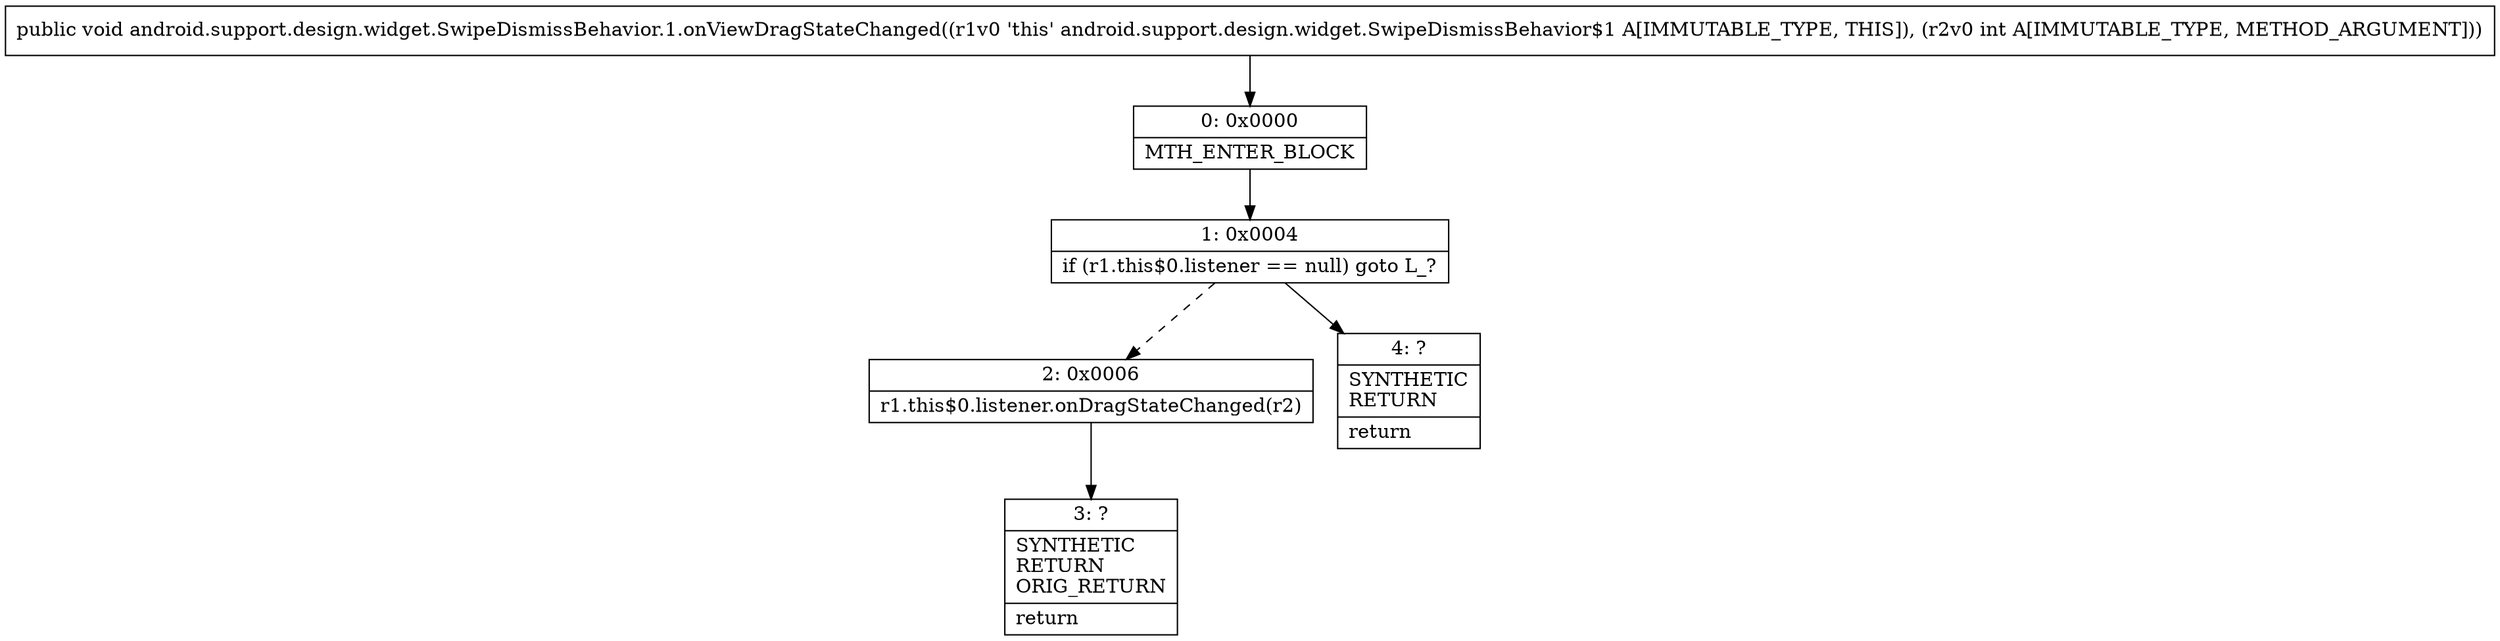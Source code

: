 digraph "CFG forandroid.support.design.widget.SwipeDismissBehavior.1.onViewDragStateChanged(I)V" {
Node_0 [shape=record,label="{0\:\ 0x0000|MTH_ENTER_BLOCK\l}"];
Node_1 [shape=record,label="{1\:\ 0x0004|if (r1.this$0.listener == null) goto L_?\l}"];
Node_2 [shape=record,label="{2\:\ 0x0006|r1.this$0.listener.onDragStateChanged(r2)\l}"];
Node_3 [shape=record,label="{3\:\ ?|SYNTHETIC\lRETURN\lORIG_RETURN\l|return\l}"];
Node_4 [shape=record,label="{4\:\ ?|SYNTHETIC\lRETURN\l|return\l}"];
MethodNode[shape=record,label="{public void android.support.design.widget.SwipeDismissBehavior.1.onViewDragStateChanged((r1v0 'this' android.support.design.widget.SwipeDismissBehavior$1 A[IMMUTABLE_TYPE, THIS]), (r2v0 int A[IMMUTABLE_TYPE, METHOD_ARGUMENT])) }"];
MethodNode -> Node_0;
Node_0 -> Node_1;
Node_1 -> Node_2[style=dashed];
Node_1 -> Node_4;
Node_2 -> Node_3;
}

